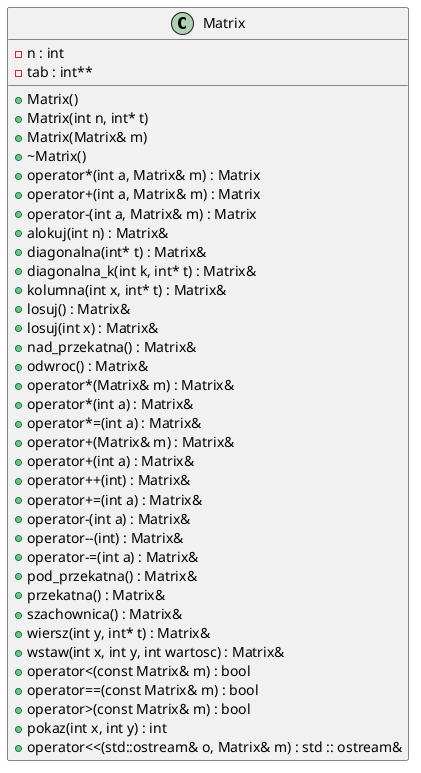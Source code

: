 @startuml inline_umlgraph_1.png
class Matrix {
-n : int
-tab : int**
+Matrix()
+Matrix(int n, int* t)
+Matrix(Matrix& m)
+~Matrix()
+operator*(int a, Matrix& m) : Matrix
+operator+(int a, Matrix& m) : Matrix
+operator-(int a, Matrix& m) : Matrix
+alokuj(int n) : Matrix&
+diagonalna(int* t) : Matrix&
+diagonalna_k(int k, int* t) : Matrix&
+kolumna(int x, int* t) : Matrix&
+losuj() : Matrix&
+losuj(int x) : Matrix&
+nad_przekatna() : Matrix&
+odwroc() : Matrix&
+operator*(Matrix& m) : Matrix&
+operator*(int a) : Matrix&
+operator*=(int a) : Matrix&
+operator+(Matrix& m) : Matrix&
+operator+(int a) : Matrix&
+operator++(int) : Matrix&
+operator+=(int a) : Matrix&
+operator-(int a) : Matrix&
+operator--(int) : Matrix&
+operator-=(int a) : Matrix&
+pod_przekatna() : Matrix&
+przekatna() : Matrix&
+szachownica() : Matrix&
+wiersz(int y, int* t) : Matrix&
+wstaw(int x, int y, int wartosc) : Matrix&
+operator<(const Matrix& m) : bool
+operator==(const Matrix& m) : bool
+operator>(const Matrix& m) : bool
+pokaz(int x, int y) : int
+operator<<(std::ostream& o, Matrix& m) : std :: ostream&

}
@enduml

